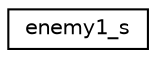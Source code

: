 digraph "Graphical Class Hierarchy"
{
 // LATEX_PDF_SIZE
  edge [fontname="Helvetica",fontsize="10",labelfontname="Helvetica",labelfontsize="10"];
  node [fontname="Helvetica",fontsize="10",shape=record];
  rankdir="LR";
  Node0 [label="enemy1_s",height=0.2,width=0.4,color="black", fillcolor="white", style="filled",URL="$structenemy1__s.html",tooltip=" "];
}
